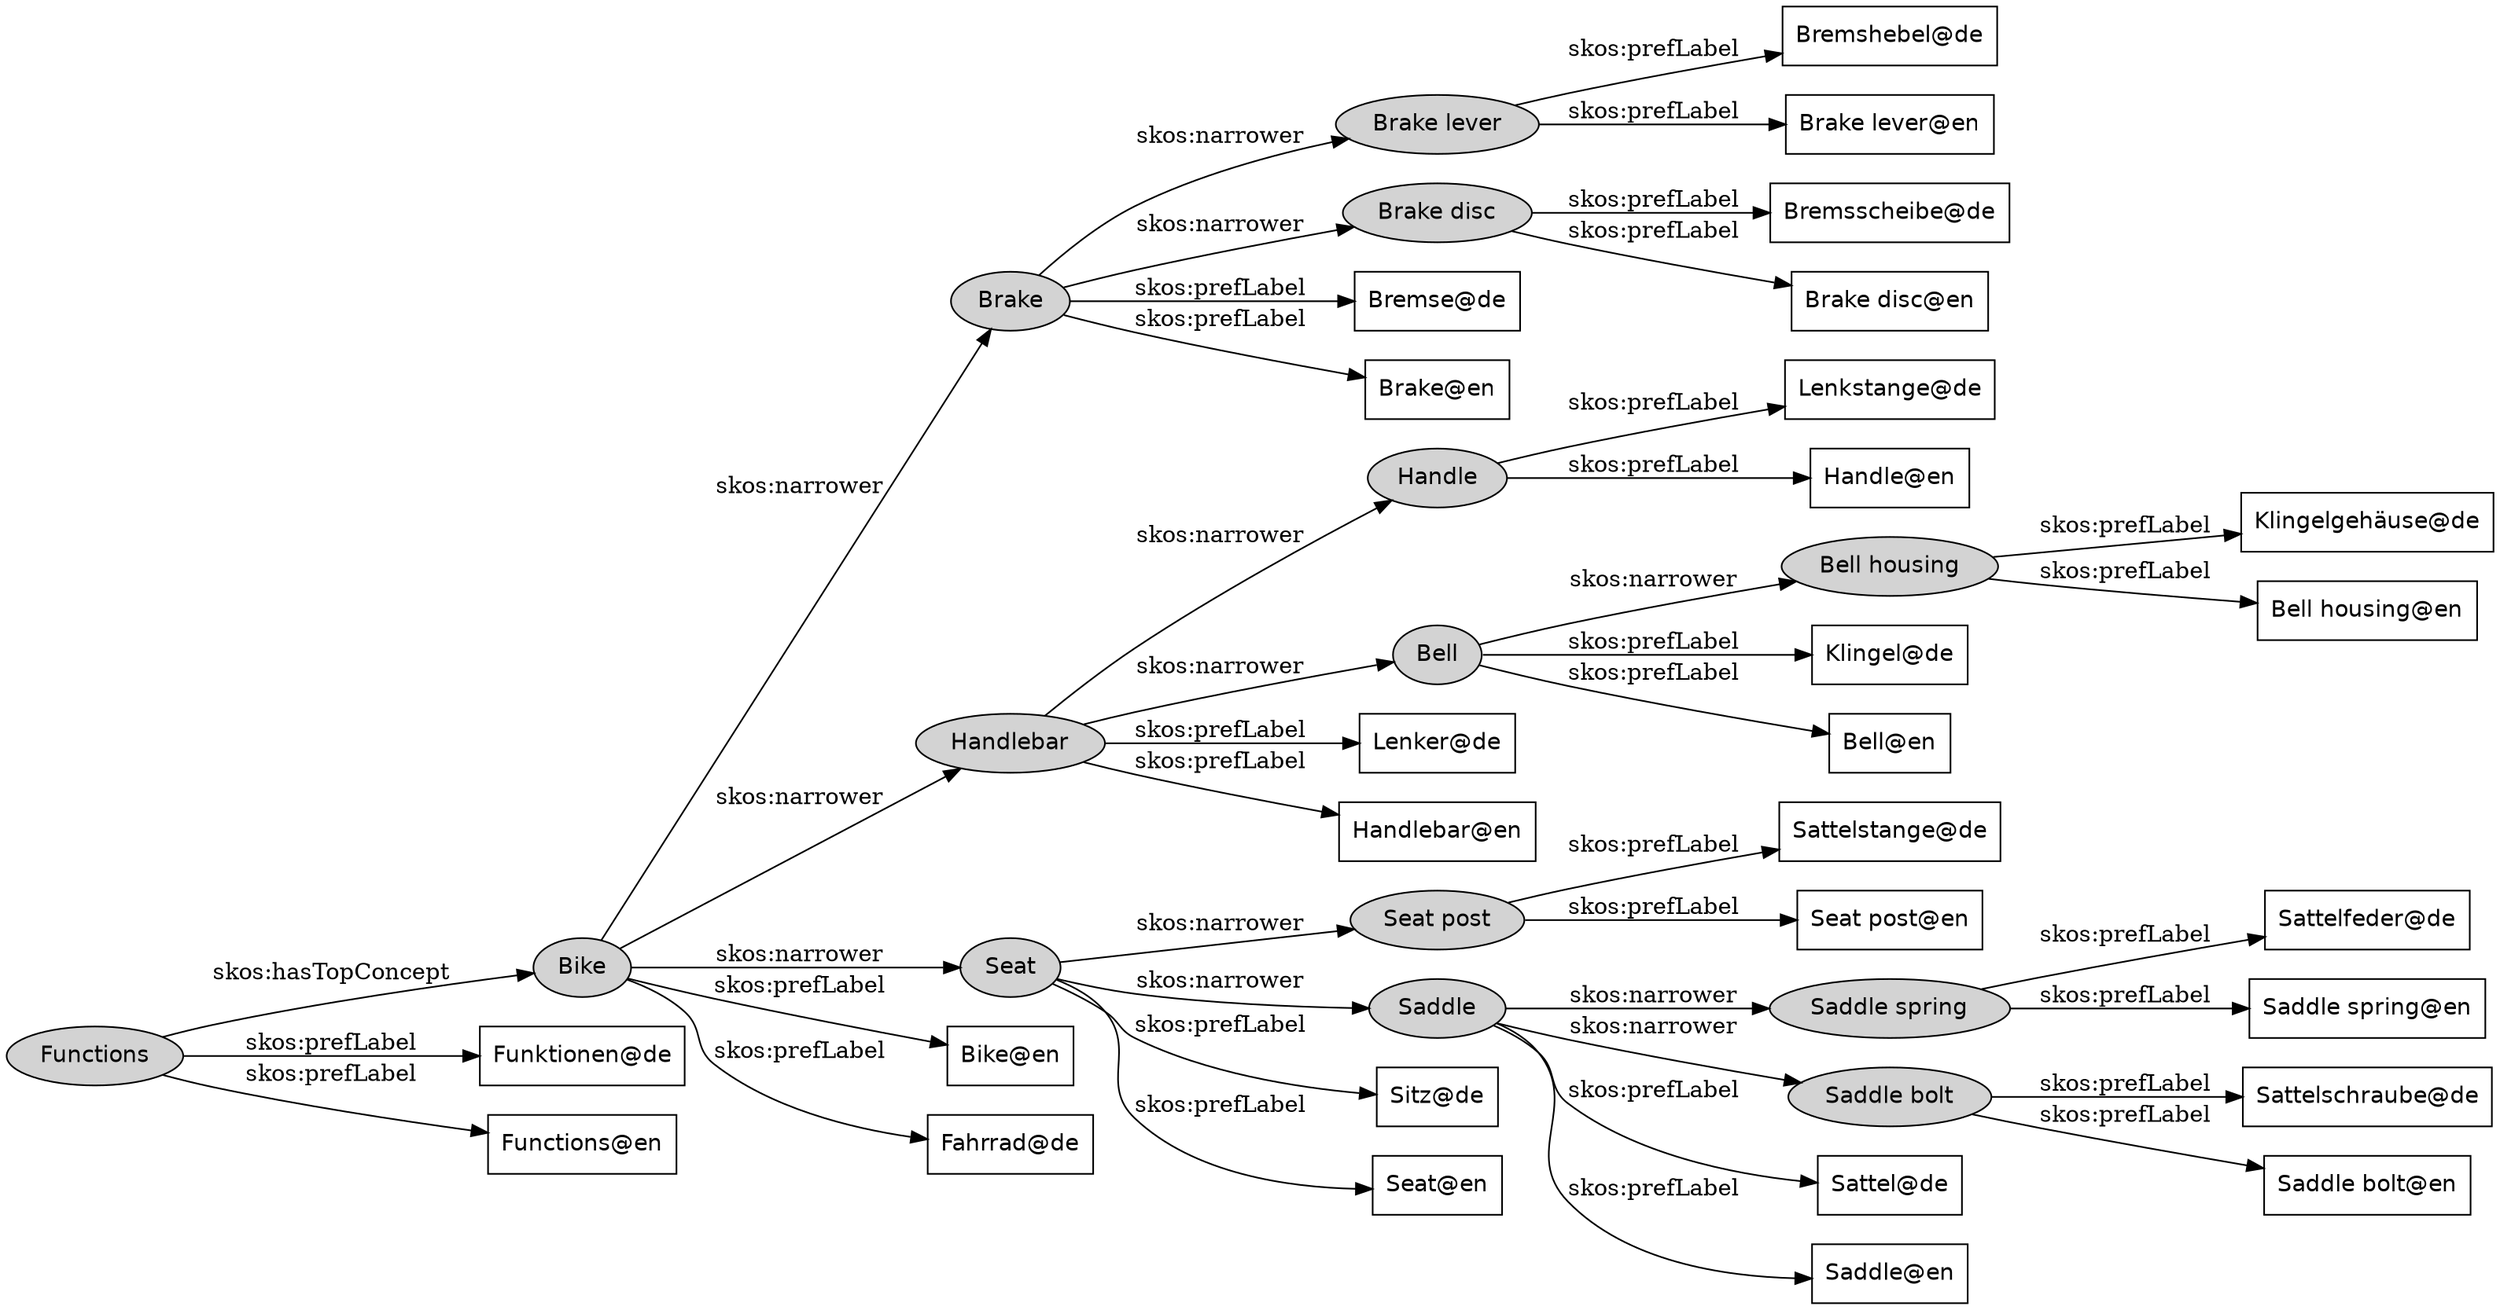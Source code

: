 digraph generated_graph {
  rankdir=LR
  shape=plaintext
  overlap = scale;
   sep = 0.5;
  node [fontname="Helvetica"]

// http://www.example.org/bike#Bremshebel7
node_1 [label="Brake lever" style=filled fillcolor=lightgray]

// http://www.example.org/bike#Bremsscheibe8
node_2 [label="Brake disc" style=filled fillcolor=lightgray]

// http://www.example.org/bike#Klingelgehaeuse5
node_3 [label="Bell housing" style=filled fillcolor=lightgray]

// http://www.example.org/bike#Lenkstange3
node_4 [label="Handle" style=filled fillcolor=lightgray]

// http://www.example.org/bike#Sattelfeder11
node_5 [label="Saddle spring" style=filled fillcolor=lightgray]

// http://www.example.org/bike#Sattelschraube12
node_6 [label="Saddle bolt" style=filled fillcolor=lightgray]

// http://www.example.org/bike#Sattelstange13
node_7 [label="Seat post" style=filled fillcolor=lightgray]

// http://www.example.org/bike#Klingel4
node_8 [label="Bell" style=filled fillcolor=lightgray]

// http://www.example.org/bike#Bike1
node_9 [label="Bike" style=filled fillcolor=lightgray]

// http://www.example.org/bike#Bremse6
node_10 [label="Brake" style=filled fillcolor=lightgray]

// http://www.example.org/bike#Lenker2
node_11 [label="Handlebar" style=filled fillcolor=lightgray]

// http://www.example.org/bike#Sattel10
node_12 [label="Saddle" style=filled fillcolor=lightgray]

// http://www.example.org/bike#Sitz9
node_13 [label="Seat" style=filled fillcolor=lightgray]

// http://www.example.org/bike#Functions
node_14 [label="Functions" style=filled fillcolor=lightgray]

node_14 -> node_9 [label="skos:hasTopConcept"]
node_8 -> node_3 [label="skos:narrower"]
node_9 -> node_10 [label="skos:narrower"]
node_9 -> node_11 [label="skos:narrower"]
node_9 -> node_13 [label="skos:narrower"]
node_10 -> node_1 [label="skos:narrower"]
node_10 -> node_2 [label="skos:narrower"]
node_11 -> node_8 [label="skos:narrower"]
node_11 -> node_4 [label="skos:narrower"]
node_12 -> node_5 [label="skos:narrower"]
node_12 -> node_6 [label="skos:narrower"]
node_13 -> node_12 [label="skos:narrower"]
node_13 -> node_7 [label="skos:narrower"]
node_15 [label="Bremshebel@de" shape=rect]
node_1 -> node_15 [label="skos:prefLabel"]
node_16 [label="Brake lever@en" shape=rect]
node_1 -> node_16 [label="skos:prefLabel"]
node_17 [label="Bremsscheibe@de" shape=rect]
node_2 -> node_17 [label="skos:prefLabel"]
node_18 [label="Brake disc@en" shape=rect]
node_2 -> node_18 [label="skos:prefLabel"]
node_19 [label="Klingelgehäuse@de" shape=rect]
node_3 -> node_19 [label="skos:prefLabel"]
node_20 [label="Bell housing@en" shape=rect]
node_3 -> node_20 [label="skos:prefLabel"]
node_21 [label="Lenkstange@de" shape=rect]
node_4 -> node_21 [label="skos:prefLabel"]
node_22 [label="Handle@en" shape=rect]
node_4 -> node_22 [label="skos:prefLabel"]
node_23 [label="Sattelfeder@de" shape=rect]
node_5 -> node_23 [label="skos:prefLabel"]
node_24 [label="Saddle spring@en" shape=rect]
node_5 -> node_24 [label="skos:prefLabel"]
node_25 [label="Sattelschraube@de" shape=rect]
node_6 -> node_25 [label="skos:prefLabel"]
node_26 [label="Saddle bolt@en" shape=rect]
node_6 -> node_26 [label="skos:prefLabel"]
node_27 [label="Sattelstange@de" shape=rect]
node_7 -> node_27 [label="skos:prefLabel"]
node_28 [label="Seat post@en" shape=rect]
node_7 -> node_28 [label="skos:prefLabel"]
node_29 [label="Klingel@de" shape=rect]
node_8 -> node_29 [label="skos:prefLabel"]
node_30 [label="Bell@en" shape=rect]
node_8 -> node_30 [label="skos:prefLabel"]
node_31 [label="Bike@en" shape=rect]
node_9 -> node_31 [label="skos:prefLabel"]
node_32 [label="Fahrrad@de" shape=rect]
node_9 -> node_32 [label="skos:prefLabel"]
node_33 [label="Bremse@de" shape=rect]
node_10 -> node_33 [label="skos:prefLabel"]
node_34 [label="Brake@en" shape=rect]
node_10 -> node_34 [label="skos:prefLabel"]
node_35 [label="Lenker@de" shape=rect]
node_11 -> node_35 [label="skos:prefLabel"]
node_36 [label="Handlebar@en" shape=rect]
node_11 -> node_36 [label="skos:prefLabel"]
node_37 [label="Sattel@de" shape=rect]
node_12 -> node_37 [label="skos:prefLabel"]
node_38 [label="Saddle@en" shape=rect]
node_12 -> node_38 [label="skos:prefLabel"]
node_39 [label="Sitz@de" shape=rect]
node_13 -> node_39 [label="skos:prefLabel"]
node_40 [label="Seat@en" shape=rect]
node_13 -> node_40 [label="skos:prefLabel"]
node_41 [label="Funktionen@de" shape=rect]
node_14 -> node_41 [label="skos:prefLabel"]
node_42 [label="Functions@en" shape=rect]
node_14 -> node_42 [label="skos:prefLabel"]

}
